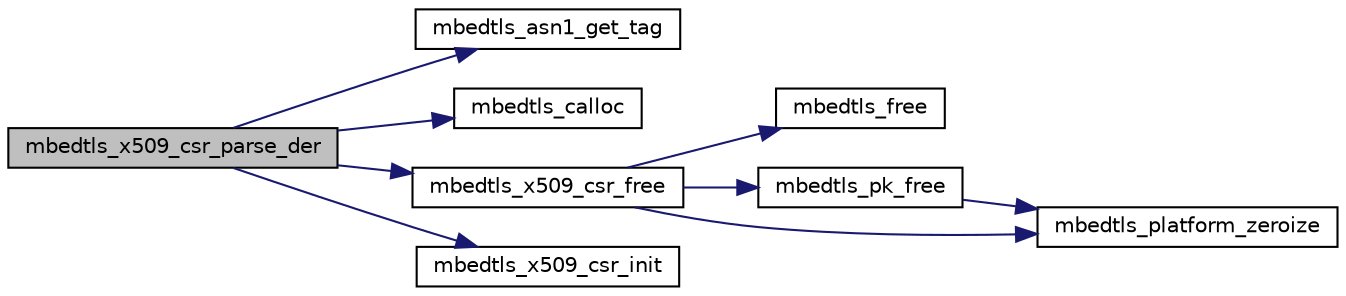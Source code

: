 digraph "mbedtls_x509_csr_parse_der"
{
 // LATEX_PDF_SIZE
  edge [fontname="Helvetica",fontsize="10",labelfontname="Helvetica",labelfontsize="10"];
  node [fontname="Helvetica",fontsize="10",shape=record];
  rankdir="LR";
  Node1 [label="mbedtls_x509_csr_parse_der",height=0.2,width=0.4,color="black", fillcolor="grey75", style="filled", fontcolor="black",tooltip="Load a Certificate Signing Request (CSR) in DER format."];
  Node1 -> Node2 [color="midnightblue",fontsize="10",style="solid",fontname="Helvetica"];
  Node2 [label="mbedtls_asn1_get_tag",height=0.2,width=0.4,color="black", fillcolor="white", style="filled",URL="$d7/d01/group__asn1__module.html#gae8d7dd42a3b99b61d2ef60bc0c2eaf0d",tooltip="Get the tag and length of the tag. Check for the requested tag. Updates the pointer to immediately be..."];
  Node1 -> Node3 [color="midnightblue",fontsize="10",style="solid",fontname="Helvetica"];
  Node3 [label="mbedtls_calloc",height=0.2,width=0.4,color="black", fillcolor="white", style="filled",URL="$dc/d3f/platform_8c.html#a065dcb25fe2c4492a910bec761400ebe",tooltip=" "];
  Node1 -> Node4 [color="midnightblue",fontsize="10",style="solid",fontname="Helvetica"];
  Node4 [label="mbedtls_x509_csr_free",height=0.2,width=0.4,color="black", fillcolor="white", style="filled",URL="$da/dc4/group__x509__module.html#gac2139becff64aa7294ecad4f40767a84",tooltip="Unallocate all CSR data."];
  Node4 -> Node5 [color="midnightblue",fontsize="10",style="solid",fontname="Helvetica"];
  Node5 [label="mbedtls_free",height=0.2,width=0.4,color="black", fillcolor="white", style="filled",URL="$dc/d3f/platform_8c.html#a5aeffbc9179142d77ef35d3266d5fc4d",tooltip=" "];
  Node4 -> Node6 [color="midnightblue",fontsize="10",style="solid",fontname="Helvetica"];
  Node6 [label="mbedtls_pk_free",height=0.2,width=0.4,color="black", fillcolor="white", style="filled",URL="$db/dbd/pk_8c.html#ac6a9786d96abfd73c4dff6814238feb9",tooltip="Free the components of a mbedtls_pk_context."];
  Node6 -> Node7 [color="midnightblue",fontsize="10",style="solid",fontname="Helvetica"];
  Node7 [label="mbedtls_platform_zeroize",height=0.2,width=0.4,color="black", fillcolor="white", style="filled",URL="$dd/dde/platform__util_8c.html#aa4e36b2c1c58d8ad89e1e11b6ebea2d9",tooltip="Securely zeroize a buffer."];
  Node4 -> Node7 [color="midnightblue",fontsize="10",style="solid",fontname="Helvetica"];
  Node1 -> Node8 [color="midnightblue",fontsize="10",style="solid",fontname="Helvetica"];
  Node8 [label="mbedtls_x509_csr_init",height=0.2,width=0.4,color="black", fillcolor="white", style="filled",URL="$da/dc4/group__x509__module.html#ga984db025f6953ea61be7dfca2d928f37",tooltip="Initialize a CSR."];
}
